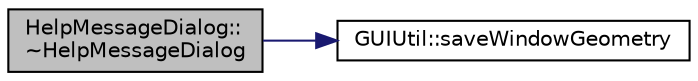 digraph "HelpMessageDialog::~HelpMessageDialog"
{
  edge [fontname="Helvetica",fontsize="10",labelfontname="Helvetica",labelfontsize="10"];
  node [fontname="Helvetica",fontsize="10",shape=record];
  rankdir="LR";
  Node11 [label="HelpMessageDialog::\l~HelpMessageDialog",height=0.2,width=0.4,color="black", fillcolor="grey75", style="filled", fontcolor="black"];
  Node11 -> Node12 [color="midnightblue",fontsize="10",style="solid",fontname="Helvetica"];
  Node12 [label="GUIUtil::saveWindowGeometry",height=0.2,width=0.4,color="black", fillcolor="white", style="filled",URL="$namespace_g_u_i_util.html#a5bd5d67910917446f2f3aa97d7c8b85a",tooltip="Save window size and position. "];
}
